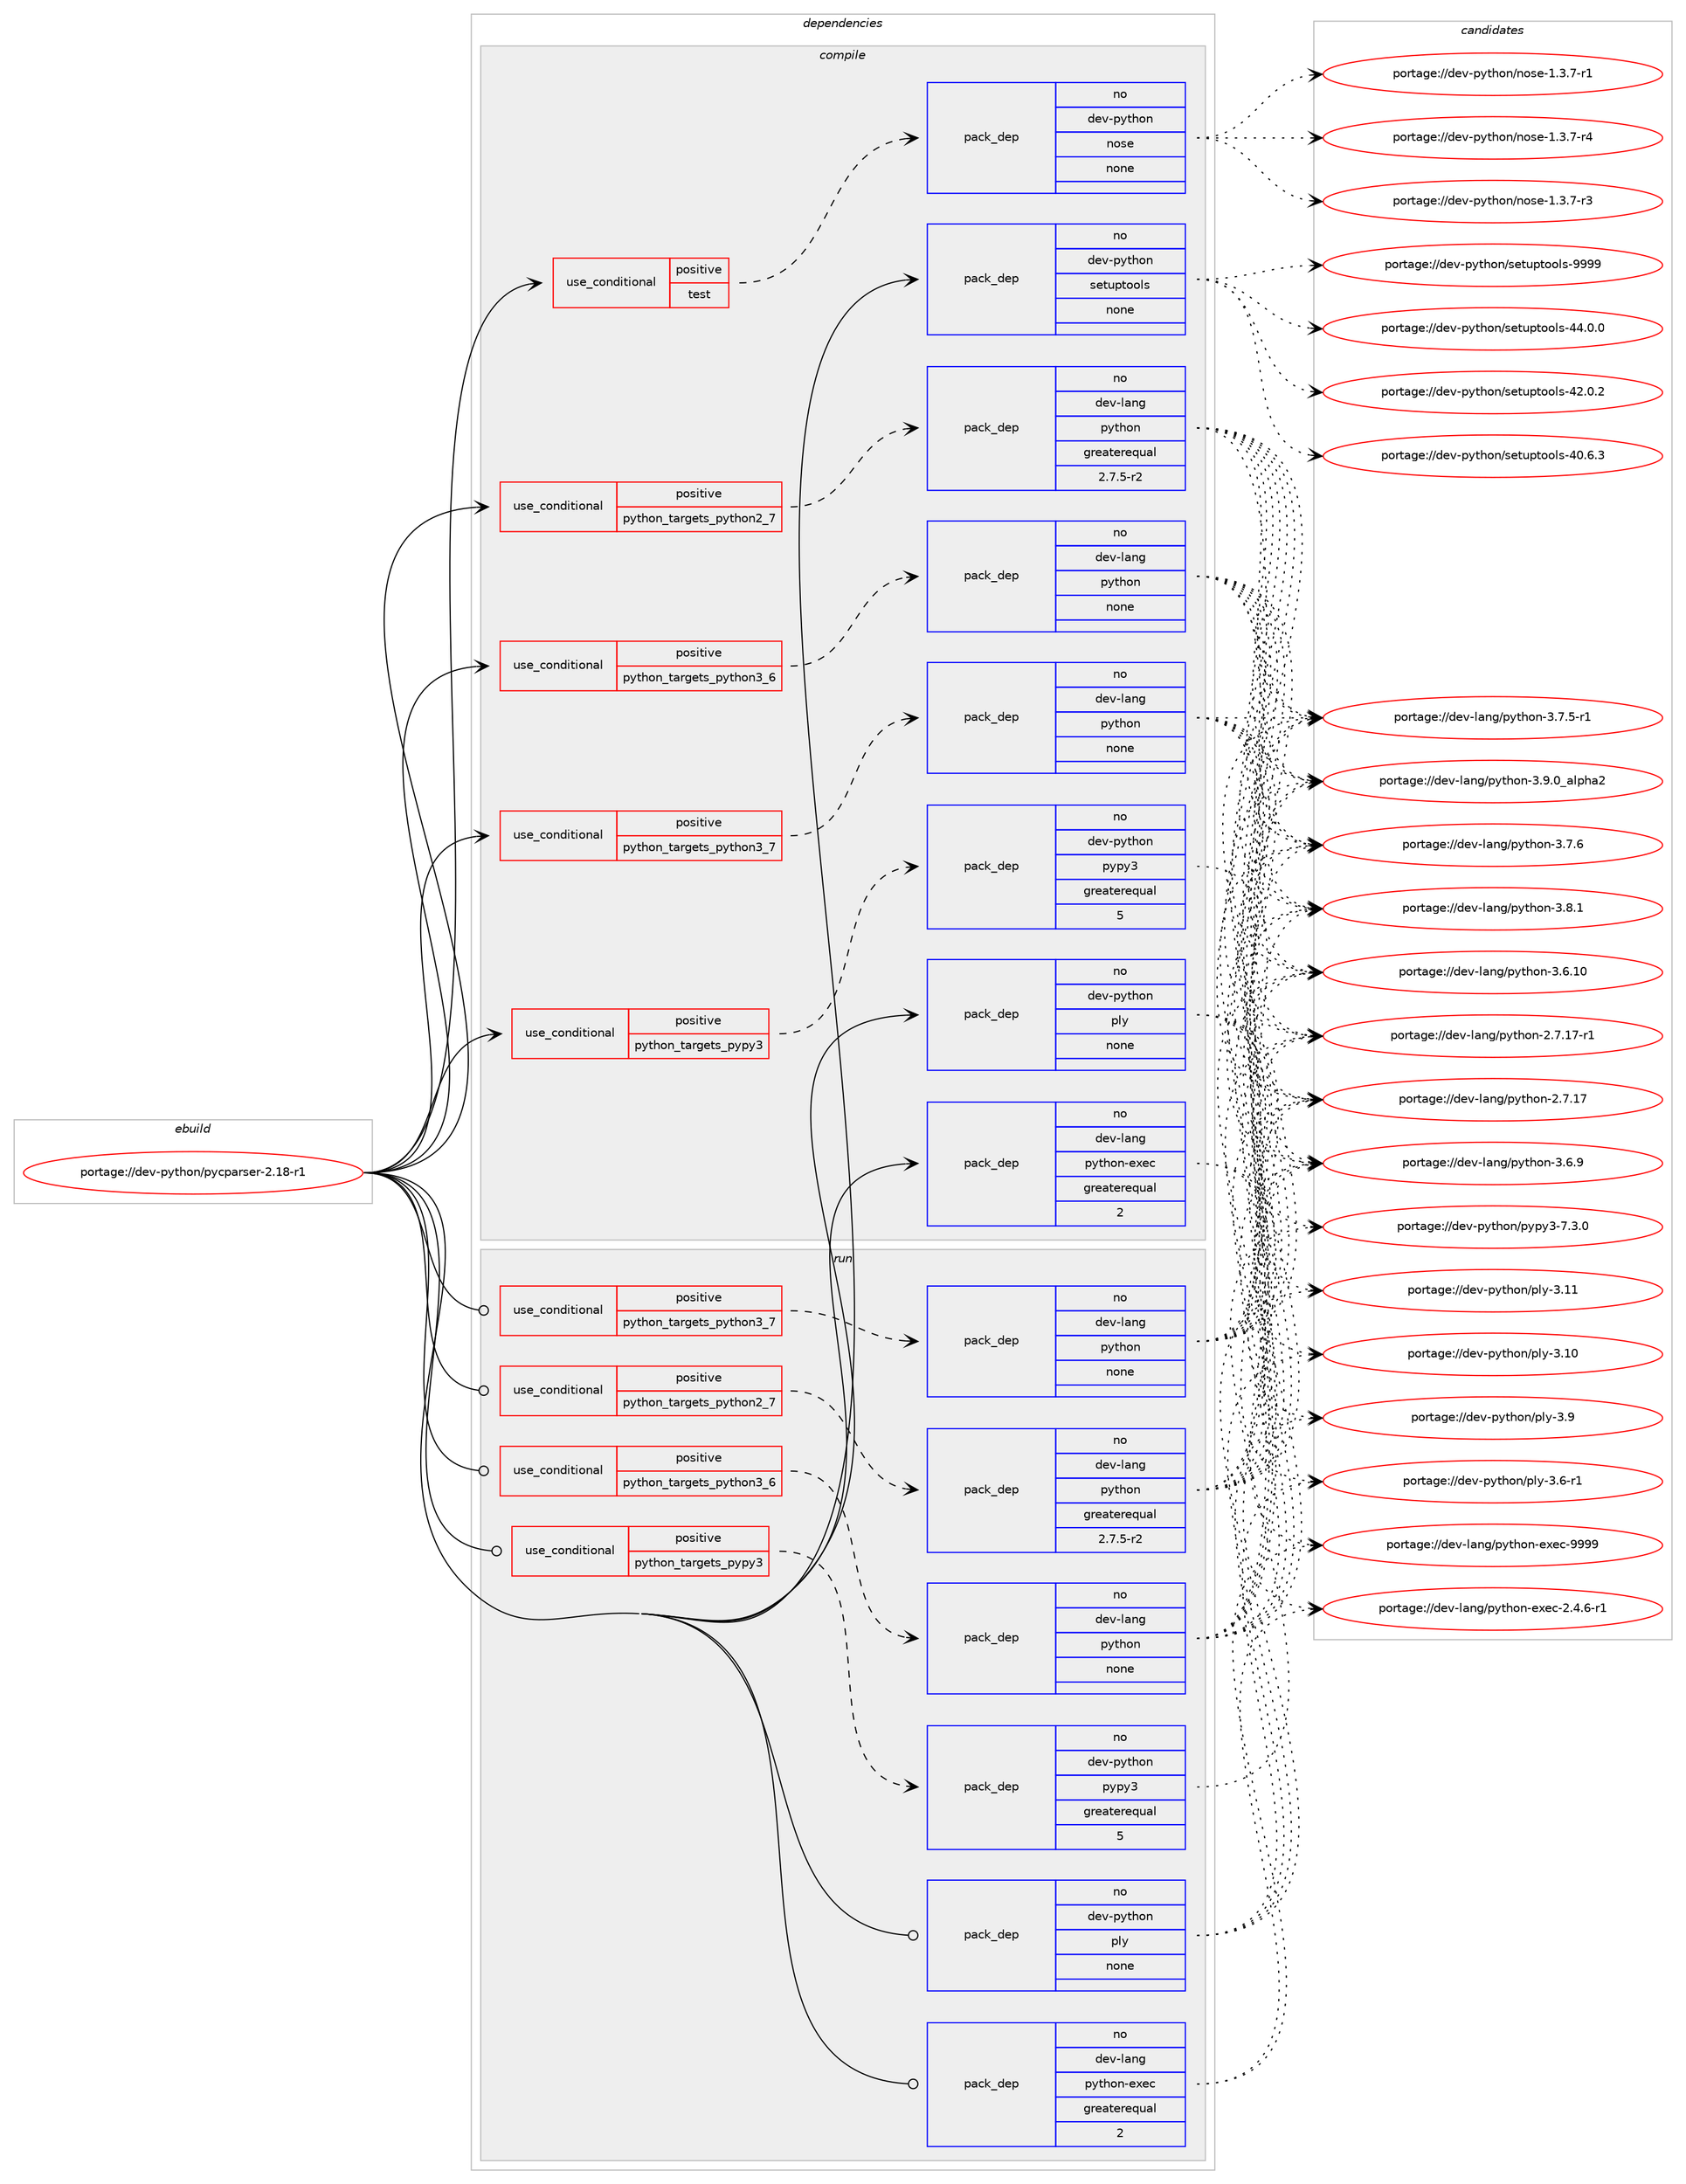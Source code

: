 digraph prolog {

# *************
# Graph options
# *************

newrank=true;
concentrate=true;
compound=true;
graph [rankdir=LR,fontname=Helvetica,fontsize=10,ranksep=1.5];#, ranksep=2.5, nodesep=0.2];
edge  [arrowhead=vee];
node  [fontname=Helvetica,fontsize=10];

# **********
# The ebuild
# **********

subgraph cluster_leftcol {
color=gray;
label=<<i>ebuild</i>>;
id [label="portage://dev-python/pycparser-2.18-r1", color=red, width=4, href="../dev-python/pycparser-2.18-r1.svg"];
}

# ****************
# The dependencies
# ****************

subgraph cluster_midcol {
color=gray;
label=<<i>dependencies</i>>;
subgraph cluster_compile {
fillcolor="#eeeeee";
style=filled;
label=<<i>compile</i>>;
subgraph cond109816 {
dependency439236 [label=<<TABLE BORDER="0" CELLBORDER="1" CELLSPACING="0" CELLPADDING="4"><TR><TD ROWSPAN="3" CELLPADDING="10">use_conditional</TD></TR><TR><TD>positive</TD></TR><TR><TD>python_targets_pypy3</TD></TR></TABLE>>, shape=none, color=red];
subgraph pack324482 {
dependency439237 [label=<<TABLE BORDER="0" CELLBORDER="1" CELLSPACING="0" CELLPADDING="4" WIDTH="220"><TR><TD ROWSPAN="6" CELLPADDING="30">pack_dep</TD></TR><TR><TD WIDTH="110">no</TD></TR><TR><TD>dev-python</TD></TR><TR><TD>pypy3</TD></TR><TR><TD>greaterequal</TD></TR><TR><TD>5</TD></TR></TABLE>>, shape=none, color=blue];
}
dependency439236:e -> dependency439237:w [weight=20,style="dashed",arrowhead="vee"];
}
id:e -> dependency439236:w [weight=20,style="solid",arrowhead="vee"];
subgraph cond109817 {
dependency439238 [label=<<TABLE BORDER="0" CELLBORDER="1" CELLSPACING="0" CELLPADDING="4"><TR><TD ROWSPAN="3" CELLPADDING="10">use_conditional</TD></TR><TR><TD>positive</TD></TR><TR><TD>python_targets_python2_7</TD></TR></TABLE>>, shape=none, color=red];
subgraph pack324483 {
dependency439239 [label=<<TABLE BORDER="0" CELLBORDER="1" CELLSPACING="0" CELLPADDING="4" WIDTH="220"><TR><TD ROWSPAN="6" CELLPADDING="30">pack_dep</TD></TR><TR><TD WIDTH="110">no</TD></TR><TR><TD>dev-lang</TD></TR><TR><TD>python</TD></TR><TR><TD>greaterequal</TD></TR><TR><TD>2.7.5-r2</TD></TR></TABLE>>, shape=none, color=blue];
}
dependency439238:e -> dependency439239:w [weight=20,style="dashed",arrowhead="vee"];
}
id:e -> dependency439238:w [weight=20,style="solid",arrowhead="vee"];
subgraph cond109818 {
dependency439240 [label=<<TABLE BORDER="0" CELLBORDER="1" CELLSPACING="0" CELLPADDING="4"><TR><TD ROWSPAN="3" CELLPADDING="10">use_conditional</TD></TR><TR><TD>positive</TD></TR><TR><TD>python_targets_python3_6</TD></TR></TABLE>>, shape=none, color=red];
subgraph pack324484 {
dependency439241 [label=<<TABLE BORDER="0" CELLBORDER="1" CELLSPACING="0" CELLPADDING="4" WIDTH="220"><TR><TD ROWSPAN="6" CELLPADDING="30">pack_dep</TD></TR><TR><TD WIDTH="110">no</TD></TR><TR><TD>dev-lang</TD></TR><TR><TD>python</TD></TR><TR><TD>none</TD></TR><TR><TD></TD></TR></TABLE>>, shape=none, color=blue];
}
dependency439240:e -> dependency439241:w [weight=20,style="dashed",arrowhead="vee"];
}
id:e -> dependency439240:w [weight=20,style="solid",arrowhead="vee"];
subgraph cond109819 {
dependency439242 [label=<<TABLE BORDER="0" CELLBORDER="1" CELLSPACING="0" CELLPADDING="4"><TR><TD ROWSPAN="3" CELLPADDING="10">use_conditional</TD></TR><TR><TD>positive</TD></TR><TR><TD>python_targets_python3_7</TD></TR></TABLE>>, shape=none, color=red];
subgraph pack324485 {
dependency439243 [label=<<TABLE BORDER="0" CELLBORDER="1" CELLSPACING="0" CELLPADDING="4" WIDTH="220"><TR><TD ROWSPAN="6" CELLPADDING="30">pack_dep</TD></TR><TR><TD WIDTH="110">no</TD></TR><TR><TD>dev-lang</TD></TR><TR><TD>python</TD></TR><TR><TD>none</TD></TR><TR><TD></TD></TR></TABLE>>, shape=none, color=blue];
}
dependency439242:e -> dependency439243:w [weight=20,style="dashed",arrowhead="vee"];
}
id:e -> dependency439242:w [weight=20,style="solid",arrowhead="vee"];
subgraph cond109820 {
dependency439244 [label=<<TABLE BORDER="0" CELLBORDER="1" CELLSPACING="0" CELLPADDING="4"><TR><TD ROWSPAN="3" CELLPADDING="10">use_conditional</TD></TR><TR><TD>positive</TD></TR><TR><TD>test</TD></TR></TABLE>>, shape=none, color=red];
subgraph pack324486 {
dependency439245 [label=<<TABLE BORDER="0" CELLBORDER="1" CELLSPACING="0" CELLPADDING="4" WIDTH="220"><TR><TD ROWSPAN="6" CELLPADDING="30">pack_dep</TD></TR><TR><TD WIDTH="110">no</TD></TR><TR><TD>dev-python</TD></TR><TR><TD>nose</TD></TR><TR><TD>none</TD></TR><TR><TD></TD></TR></TABLE>>, shape=none, color=blue];
}
dependency439244:e -> dependency439245:w [weight=20,style="dashed",arrowhead="vee"];
}
id:e -> dependency439244:w [weight=20,style="solid",arrowhead="vee"];
subgraph pack324487 {
dependency439246 [label=<<TABLE BORDER="0" CELLBORDER="1" CELLSPACING="0" CELLPADDING="4" WIDTH="220"><TR><TD ROWSPAN="6" CELLPADDING="30">pack_dep</TD></TR><TR><TD WIDTH="110">no</TD></TR><TR><TD>dev-lang</TD></TR><TR><TD>python-exec</TD></TR><TR><TD>greaterequal</TD></TR><TR><TD>2</TD></TR></TABLE>>, shape=none, color=blue];
}
id:e -> dependency439246:w [weight=20,style="solid",arrowhead="vee"];
subgraph pack324488 {
dependency439247 [label=<<TABLE BORDER="0" CELLBORDER="1" CELLSPACING="0" CELLPADDING="4" WIDTH="220"><TR><TD ROWSPAN="6" CELLPADDING="30">pack_dep</TD></TR><TR><TD WIDTH="110">no</TD></TR><TR><TD>dev-python</TD></TR><TR><TD>ply</TD></TR><TR><TD>none</TD></TR><TR><TD></TD></TR></TABLE>>, shape=none, color=blue];
}
id:e -> dependency439247:w [weight=20,style="solid",arrowhead="vee"];
subgraph pack324489 {
dependency439248 [label=<<TABLE BORDER="0" CELLBORDER="1" CELLSPACING="0" CELLPADDING="4" WIDTH="220"><TR><TD ROWSPAN="6" CELLPADDING="30">pack_dep</TD></TR><TR><TD WIDTH="110">no</TD></TR><TR><TD>dev-python</TD></TR><TR><TD>setuptools</TD></TR><TR><TD>none</TD></TR><TR><TD></TD></TR></TABLE>>, shape=none, color=blue];
}
id:e -> dependency439248:w [weight=20,style="solid",arrowhead="vee"];
}
subgraph cluster_compileandrun {
fillcolor="#eeeeee";
style=filled;
label=<<i>compile and run</i>>;
}
subgraph cluster_run {
fillcolor="#eeeeee";
style=filled;
label=<<i>run</i>>;
subgraph cond109821 {
dependency439249 [label=<<TABLE BORDER="0" CELLBORDER="1" CELLSPACING="0" CELLPADDING="4"><TR><TD ROWSPAN="3" CELLPADDING="10">use_conditional</TD></TR><TR><TD>positive</TD></TR><TR><TD>python_targets_pypy3</TD></TR></TABLE>>, shape=none, color=red];
subgraph pack324490 {
dependency439250 [label=<<TABLE BORDER="0" CELLBORDER="1" CELLSPACING="0" CELLPADDING="4" WIDTH="220"><TR><TD ROWSPAN="6" CELLPADDING="30">pack_dep</TD></TR><TR><TD WIDTH="110">no</TD></TR><TR><TD>dev-python</TD></TR><TR><TD>pypy3</TD></TR><TR><TD>greaterequal</TD></TR><TR><TD>5</TD></TR></TABLE>>, shape=none, color=blue];
}
dependency439249:e -> dependency439250:w [weight=20,style="dashed",arrowhead="vee"];
}
id:e -> dependency439249:w [weight=20,style="solid",arrowhead="odot"];
subgraph cond109822 {
dependency439251 [label=<<TABLE BORDER="0" CELLBORDER="1" CELLSPACING="0" CELLPADDING="4"><TR><TD ROWSPAN="3" CELLPADDING="10">use_conditional</TD></TR><TR><TD>positive</TD></TR><TR><TD>python_targets_python2_7</TD></TR></TABLE>>, shape=none, color=red];
subgraph pack324491 {
dependency439252 [label=<<TABLE BORDER="0" CELLBORDER="1" CELLSPACING="0" CELLPADDING="4" WIDTH="220"><TR><TD ROWSPAN="6" CELLPADDING="30">pack_dep</TD></TR><TR><TD WIDTH="110">no</TD></TR><TR><TD>dev-lang</TD></TR><TR><TD>python</TD></TR><TR><TD>greaterequal</TD></TR><TR><TD>2.7.5-r2</TD></TR></TABLE>>, shape=none, color=blue];
}
dependency439251:e -> dependency439252:w [weight=20,style="dashed",arrowhead="vee"];
}
id:e -> dependency439251:w [weight=20,style="solid",arrowhead="odot"];
subgraph cond109823 {
dependency439253 [label=<<TABLE BORDER="0" CELLBORDER="1" CELLSPACING="0" CELLPADDING="4"><TR><TD ROWSPAN="3" CELLPADDING="10">use_conditional</TD></TR><TR><TD>positive</TD></TR><TR><TD>python_targets_python3_6</TD></TR></TABLE>>, shape=none, color=red];
subgraph pack324492 {
dependency439254 [label=<<TABLE BORDER="0" CELLBORDER="1" CELLSPACING="0" CELLPADDING="4" WIDTH="220"><TR><TD ROWSPAN="6" CELLPADDING="30">pack_dep</TD></TR><TR><TD WIDTH="110">no</TD></TR><TR><TD>dev-lang</TD></TR><TR><TD>python</TD></TR><TR><TD>none</TD></TR><TR><TD></TD></TR></TABLE>>, shape=none, color=blue];
}
dependency439253:e -> dependency439254:w [weight=20,style="dashed",arrowhead="vee"];
}
id:e -> dependency439253:w [weight=20,style="solid",arrowhead="odot"];
subgraph cond109824 {
dependency439255 [label=<<TABLE BORDER="0" CELLBORDER="1" CELLSPACING="0" CELLPADDING="4"><TR><TD ROWSPAN="3" CELLPADDING="10">use_conditional</TD></TR><TR><TD>positive</TD></TR><TR><TD>python_targets_python3_7</TD></TR></TABLE>>, shape=none, color=red];
subgraph pack324493 {
dependency439256 [label=<<TABLE BORDER="0" CELLBORDER="1" CELLSPACING="0" CELLPADDING="4" WIDTH="220"><TR><TD ROWSPAN="6" CELLPADDING="30">pack_dep</TD></TR><TR><TD WIDTH="110">no</TD></TR><TR><TD>dev-lang</TD></TR><TR><TD>python</TD></TR><TR><TD>none</TD></TR><TR><TD></TD></TR></TABLE>>, shape=none, color=blue];
}
dependency439255:e -> dependency439256:w [weight=20,style="dashed",arrowhead="vee"];
}
id:e -> dependency439255:w [weight=20,style="solid",arrowhead="odot"];
subgraph pack324494 {
dependency439257 [label=<<TABLE BORDER="0" CELLBORDER="1" CELLSPACING="0" CELLPADDING="4" WIDTH="220"><TR><TD ROWSPAN="6" CELLPADDING="30">pack_dep</TD></TR><TR><TD WIDTH="110">no</TD></TR><TR><TD>dev-lang</TD></TR><TR><TD>python-exec</TD></TR><TR><TD>greaterequal</TD></TR><TR><TD>2</TD></TR></TABLE>>, shape=none, color=blue];
}
id:e -> dependency439257:w [weight=20,style="solid",arrowhead="odot"];
subgraph pack324495 {
dependency439258 [label=<<TABLE BORDER="0" CELLBORDER="1" CELLSPACING="0" CELLPADDING="4" WIDTH="220"><TR><TD ROWSPAN="6" CELLPADDING="30">pack_dep</TD></TR><TR><TD WIDTH="110">no</TD></TR><TR><TD>dev-python</TD></TR><TR><TD>ply</TD></TR><TR><TD>none</TD></TR><TR><TD></TD></TR></TABLE>>, shape=none, color=blue];
}
id:e -> dependency439258:w [weight=20,style="solid",arrowhead="odot"];
}
}

# **************
# The candidates
# **************

subgraph cluster_choices {
rank=same;
color=gray;
label=<<i>candidates</i>>;

subgraph choice324482 {
color=black;
nodesep=1;
choice100101118451121211161041111104711212111212151455546514648 [label="portage://dev-python/pypy3-7.3.0", color=red, width=4,href="../dev-python/pypy3-7.3.0.svg"];
dependency439237:e -> choice100101118451121211161041111104711212111212151455546514648:w [style=dotted,weight="100"];
}
subgraph choice324483 {
color=black;
nodesep=1;
choice10010111845108971101034711212111610411111045514657464895971081121049750 [label="portage://dev-lang/python-3.9.0_alpha2", color=red, width=4,href="../dev-lang/python-3.9.0_alpha2.svg"];
choice100101118451089711010347112121116104111110455146564649 [label="portage://dev-lang/python-3.8.1", color=red, width=4,href="../dev-lang/python-3.8.1.svg"];
choice100101118451089711010347112121116104111110455146554654 [label="portage://dev-lang/python-3.7.6", color=red, width=4,href="../dev-lang/python-3.7.6.svg"];
choice1001011184510897110103471121211161041111104551465546534511449 [label="portage://dev-lang/python-3.7.5-r1", color=red, width=4,href="../dev-lang/python-3.7.5-r1.svg"];
choice100101118451089711010347112121116104111110455146544657 [label="portage://dev-lang/python-3.6.9", color=red, width=4,href="../dev-lang/python-3.6.9.svg"];
choice10010111845108971101034711212111610411111045514654464948 [label="portage://dev-lang/python-3.6.10", color=red, width=4,href="../dev-lang/python-3.6.10.svg"];
choice100101118451089711010347112121116104111110455046554649554511449 [label="portage://dev-lang/python-2.7.17-r1", color=red, width=4,href="../dev-lang/python-2.7.17-r1.svg"];
choice10010111845108971101034711212111610411111045504655464955 [label="portage://dev-lang/python-2.7.17", color=red, width=4,href="../dev-lang/python-2.7.17.svg"];
dependency439239:e -> choice10010111845108971101034711212111610411111045514657464895971081121049750:w [style=dotted,weight="100"];
dependency439239:e -> choice100101118451089711010347112121116104111110455146564649:w [style=dotted,weight="100"];
dependency439239:e -> choice100101118451089711010347112121116104111110455146554654:w [style=dotted,weight="100"];
dependency439239:e -> choice1001011184510897110103471121211161041111104551465546534511449:w [style=dotted,weight="100"];
dependency439239:e -> choice100101118451089711010347112121116104111110455146544657:w [style=dotted,weight="100"];
dependency439239:e -> choice10010111845108971101034711212111610411111045514654464948:w [style=dotted,weight="100"];
dependency439239:e -> choice100101118451089711010347112121116104111110455046554649554511449:w [style=dotted,weight="100"];
dependency439239:e -> choice10010111845108971101034711212111610411111045504655464955:w [style=dotted,weight="100"];
}
subgraph choice324484 {
color=black;
nodesep=1;
choice10010111845108971101034711212111610411111045514657464895971081121049750 [label="portage://dev-lang/python-3.9.0_alpha2", color=red, width=4,href="../dev-lang/python-3.9.0_alpha2.svg"];
choice100101118451089711010347112121116104111110455146564649 [label="portage://dev-lang/python-3.8.1", color=red, width=4,href="../dev-lang/python-3.8.1.svg"];
choice100101118451089711010347112121116104111110455146554654 [label="portage://dev-lang/python-3.7.6", color=red, width=4,href="../dev-lang/python-3.7.6.svg"];
choice1001011184510897110103471121211161041111104551465546534511449 [label="portage://dev-lang/python-3.7.5-r1", color=red, width=4,href="../dev-lang/python-3.7.5-r1.svg"];
choice100101118451089711010347112121116104111110455146544657 [label="portage://dev-lang/python-3.6.9", color=red, width=4,href="../dev-lang/python-3.6.9.svg"];
choice10010111845108971101034711212111610411111045514654464948 [label="portage://dev-lang/python-3.6.10", color=red, width=4,href="../dev-lang/python-3.6.10.svg"];
choice100101118451089711010347112121116104111110455046554649554511449 [label="portage://dev-lang/python-2.7.17-r1", color=red, width=4,href="../dev-lang/python-2.7.17-r1.svg"];
choice10010111845108971101034711212111610411111045504655464955 [label="portage://dev-lang/python-2.7.17", color=red, width=4,href="../dev-lang/python-2.7.17.svg"];
dependency439241:e -> choice10010111845108971101034711212111610411111045514657464895971081121049750:w [style=dotted,weight="100"];
dependency439241:e -> choice100101118451089711010347112121116104111110455146564649:w [style=dotted,weight="100"];
dependency439241:e -> choice100101118451089711010347112121116104111110455146554654:w [style=dotted,weight="100"];
dependency439241:e -> choice1001011184510897110103471121211161041111104551465546534511449:w [style=dotted,weight="100"];
dependency439241:e -> choice100101118451089711010347112121116104111110455146544657:w [style=dotted,weight="100"];
dependency439241:e -> choice10010111845108971101034711212111610411111045514654464948:w [style=dotted,weight="100"];
dependency439241:e -> choice100101118451089711010347112121116104111110455046554649554511449:w [style=dotted,weight="100"];
dependency439241:e -> choice10010111845108971101034711212111610411111045504655464955:w [style=dotted,weight="100"];
}
subgraph choice324485 {
color=black;
nodesep=1;
choice10010111845108971101034711212111610411111045514657464895971081121049750 [label="portage://dev-lang/python-3.9.0_alpha2", color=red, width=4,href="../dev-lang/python-3.9.0_alpha2.svg"];
choice100101118451089711010347112121116104111110455146564649 [label="portage://dev-lang/python-3.8.1", color=red, width=4,href="../dev-lang/python-3.8.1.svg"];
choice100101118451089711010347112121116104111110455146554654 [label="portage://dev-lang/python-3.7.6", color=red, width=4,href="../dev-lang/python-3.7.6.svg"];
choice1001011184510897110103471121211161041111104551465546534511449 [label="portage://dev-lang/python-3.7.5-r1", color=red, width=4,href="../dev-lang/python-3.7.5-r1.svg"];
choice100101118451089711010347112121116104111110455146544657 [label="portage://dev-lang/python-3.6.9", color=red, width=4,href="../dev-lang/python-3.6.9.svg"];
choice10010111845108971101034711212111610411111045514654464948 [label="portage://dev-lang/python-3.6.10", color=red, width=4,href="../dev-lang/python-3.6.10.svg"];
choice100101118451089711010347112121116104111110455046554649554511449 [label="portage://dev-lang/python-2.7.17-r1", color=red, width=4,href="../dev-lang/python-2.7.17-r1.svg"];
choice10010111845108971101034711212111610411111045504655464955 [label="portage://dev-lang/python-2.7.17", color=red, width=4,href="../dev-lang/python-2.7.17.svg"];
dependency439243:e -> choice10010111845108971101034711212111610411111045514657464895971081121049750:w [style=dotted,weight="100"];
dependency439243:e -> choice100101118451089711010347112121116104111110455146564649:w [style=dotted,weight="100"];
dependency439243:e -> choice100101118451089711010347112121116104111110455146554654:w [style=dotted,weight="100"];
dependency439243:e -> choice1001011184510897110103471121211161041111104551465546534511449:w [style=dotted,weight="100"];
dependency439243:e -> choice100101118451089711010347112121116104111110455146544657:w [style=dotted,weight="100"];
dependency439243:e -> choice10010111845108971101034711212111610411111045514654464948:w [style=dotted,weight="100"];
dependency439243:e -> choice100101118451089711010347112121116104111110455046554649554511449:w [style=dotted,weight="100"];
dependency439243:e -> choice10010111845108971101034711212111610411111045504655464955:w [style=dotted,weight="100"];
}
subgraph choice324486 {
color=black;
nodesep=1;
choice10010111845112121116104111110471101111151014549465146554511452 [label="portage://dev-python/nose-1.3.7-r4", color=red, width=4,href="../dev-python/nose-1.3.7-r4.svg"];
choice10010111845112121116104111110471101111151014549465146554511451 [label="portage://dev-python/nose-1.3.7-r3", color=red, width=4,href="../dev-python/nose-1.3.7-r3.svg"];
choice10010111845112121116104111110471101111151014549465146554511449 [label="portage://dev-python/nose-1.3.7-r1", color=red, width=4,href="../dev-python/nose-1.3.7-r1.svg"];
dependency439245:e -> choice10010111845112121116104111110471101111151014549465146554511452:w [style=dotted,weight="100"];
dependency439245:e -> choice10010111845112121116104111110471101111151014549465146554511451:w [style=dotted,weight="100"];
dependency439245:e -> choice10010111845112121116104111110471101111151014549465146554511449:w [style=dotted,weight="100"];
}
subgraph choice324487 {
color=black;
nodesep=1;
choice10010111845108971101034711212111610411111045101120101994557575757 [label="portage://dev-lang/python-exec-9999", color=red, width=4,href="../dev-lang/python-exec-9999.svg"];
choice10010111845108971101034711212111610411111045101120101994550465246544511449 [label="portage://dev-lang/python-exec-2.4.6-r1", color=red, width=4,href="../dev-lang/python-exec-2.4.6-r1.svg"];
dependency439246:e -> choice10010111845108971101034711212111610411111045101120101994557575757:w [style=dotted,weight="100"];
dependency439246:e -> choice10010111845108971101034711212111610411111045101120101994550465246544511449:w [style=dotted,weight="100"];
}
subgraph choice324488 {
color=black;
nodesep=1;
choice100101118451121211161041111104711210812145514657 [label="portage://dev-python/ply-3.9", color=red, width=4,href="../dev-python/ply-3.9.svg"];
choice1001011184511212111610411111047112108121455146544511449 [label="portage://dev-python/ply-3.6-r1", color=red, width=4,href="../dev-python/ply-3.6-r1.svg"];
choice10010111845112121116104111110471121081214551464949 [label="portage://dev-python/ply-3.11", color=red, width=4,href="../dev-python/ply-3.11.svg"];
choice10010111845112121116104111110471121081214551464948 [label="portage://dev-python/ply-3.10", color=red, width=4,href="../dev-python/ply-3.10.svg"];
dependency439247:e -> choice100101118451121211161041111104711210812145514657:w [style=dotted,weight="100"];
dependency439247:e -> choice1001011184511212111610411111047112108121455146544511449:w [style=dotted,weight="100"];
dependency439247:e -> choice10010111845112121116104111110471121081214551464949:w [style=dotted,weight="100"];
dependency439247:e -> choice10010111845112121116104111110471121081214551464948:w [style=dotted,weight="100"];
}
subgraph choice324489 {
color=black;
nodesep=1;
choice10010111845112121116104111110471151011161171121161111111081154557575757 [label="portage://dev-python/setuptools-9999", color=red, width=4,href="../dev-python/setuptools-9999.svg"];
choice100101118451121211161041111104711510111611711211611111110811545525246484648 [label="portage://dev-python/setuptools-44.0.0", color=red, width=4,href="../dev-python/setuptools-44.0.0.svg"];
choice100101118451121211161041111104711510111611711211611111110811545525046484650 [label="portage://dev-python/setuptools-42.0.2", color=red, width=4,href="../dev-python/setuptools-42.0.2.svg"];
choice100101118451121211161041111104711510111611711211611111110811545524846544651 [label="portage://dev-python/setuptools-40.6.3", color=red, width=4,href="../dev-python/setuptools-40.6.3.svg"];
dependency439248:e -> choice10010111845112121116104111110471151011161171121161111111081154557575757:w [style=dotted,weight="100"];
dependency439248:e -> choice100101118451121211161041111104711510111611711211611111110811545525246484648:w [style=dotted,weight="100"];
dependency439248:e -> choice100101118451121211161041111104711510111611711211611111110811545525046484650:w [style=dotted,weight="100"];
dependency439248:e -> choice100101118451121211161041111104711510111611711211611111110811545524846544651:w [style=dotted,weight="100"];
}
subgraph choice324490 {
color=black;
nodesep=1;
choice100101118451121211161041111104711212111212151455546514648 [label="portage://dev-python/pypy3-7.3.0", color=red, width=4,href="../dev-python/pypy3-7.3.0.svg"];
dependency439250:e -> choice100101118451121211161041111104711212111212151455546514648:w [style=dotted,weight="100"];
}
subgraph choice324491 {
color=black;
nodesep=1;
choice10010111845108971101034711212111610411111045514657464895971081121049750 [label="portage://dev-lang/python-3.9.0_alpha2", color=red, width=4,href="../dev-lang/python-3.9.0_alpha2.svg"];
choice100101118451089711010347112121116104111110455146564649 [label="portage://dev-lang/python-3.8.1", color=red, width=4,href="../dev-lang/python-3.8.1.svg"];
choice100101118451089711010347112121116104111110455146554654 [label="portage://dev-lang/python-3.7.6", color=red, width=4,href="../dev-lang/python-3.7.6.svg"];
choice1001011184510897110103471121211161041111104551465546534511449 [label="portage://dev-lang/python-3.7.5-r1", color=red, width=4,href="../dev-lang/python-3.7.5-r1.svg"];
choice100101118451089711010347112121116104111110455146544657 [label="portage://dev-lang/python-3.6.9", color=red, width=4,href="../dev-lang/python-3.6.9.svg"];
choice10010111845108971101034711212111610411111045514654464948 [label="portage://dev-lang/python-3.6.10", color=red, width=4,href="../dev-lang/python-3.6.10.svg"];
choice100101118451089711010347112121116104111110455046554649554511449 [label="portage://dev-lang/python-2.7.17-r1", color=red, width=4,href="../dev-lang/python-2.7.17-r1.svg"];
choice10010111845108971101034711212111610411111045504655464955 [label="portage://dev-lang/python-2.7.17", color=red, width=4,href="../dev-lang/python-2.7.17.svg"];
dependency439252:e -> choice10010111845108971101034711212111610411111045514657464895971081121049750:w [style=dotted,weight="100"];
dependency439252:e -> choice100101118451089711010347112121116104111110455146564649:w [style=dotted,weight="100"];
dependency439252:e -> choice100101118451089711010347112121116104111110455146554654:w [style=dotted,weight="100"];
dependency439252:e -> choice1001011184510897110103471121211161041111104551465546534511449:w [style=dotted,weight="100"];
dependency439252:e -> choice100101118451089711010347112121116104111110455146544657:w [style=dotted,weight="100"];
dependency439252:e -> choice10010111845108971101034711212111610411111045514654464948:w [style=dotted,weight="100"];
dependency439252:e -> choice100101118451089711010347112121116104111110455046554649554511449:w [style=dotted,weight="100"];
dependency439252:e -> choice10010111845108971101034711212111610411111045504655464955:w [style=dotted,weight="100"];
}
subgraph choice324492 {
color=black;
nodesep=1;
choice10010111845108971101034711212111610411111045514657464895971081121049750 [label="portage://dev-lang/python-3.9.0_alpha2", color=red, width=4,href="../dev-lang/python-3.9.0_alpha2.svg"];
choice100101118451089711010347112121116104111110455146564649 [label="portage://dev-lang/python-3.8.1", color=red, width=4,href="../dev-lang/python-3.8.1.svg"];
choice100101118451089711010347112121116104111110455146554654 [label="portage://dev-lang/python-3.7.6", color=red, width=4,href="../dev-lang/python-3.7.6.svg"];
choice1001011184510897110103471121211161041111104551465546534511449 [label="portage://dev-lang/python-3.7.5-r1", color=red, width=4,href="../dev-lang/python-3.7.5-r1.svg"];
choice100101118451089711010347112121116104111110455146544657 [label="portage://dev-lang/python-3.6.9", color=red, width=4,href="../dev-lang/python-3.6.9.svg"];
choice10010111845108971101034711212111610411111045514654464948 [label="portage://dev-lang/python-3.6.10", color=red, width=4,href="../dev-lang/python-3.6.10.svg"];
choice100101118451089711010347112121116104111110455046554649554511449 [label="portage://dev-lang/python-2.7.17-r1", color=red, width=4,href="../dev-lang/python-2.7.17-r1.svg"];
choice10010111845108971101034711212111610411111045504655464955 [label="portage://dev-lang/python-2.7.17", color=red, width=4,href="../dev-lang/python-2.7.17.svg"];
dependency439254:e -> choice10010111845108971101034711212111610411111045514657464895971081121049750:w [style=dotted,weight="100"];
dependency439254:e -> choice100101118451089711010347112121116104111110455146564649:w [style=dotted,weight="100"];
dependency439254:e -> choice100101118451089711010347112121116104111110455146554654:w [style=dotted,weight="100"];
dependency439254:e -> choice1001011184510897110103471121211161041111104551465546534511449:w [style=dotted,weight="100"];
dependency439254:e -> choice100101118451089711010347112121116104111110455146544657:w [style=dotted,weight="100"];
dependency439254:e -> choice10010111845108971101034711212111610411111045514654464948:w [style=dotted,weight="100"];
dependency439254:e -> choice100101118451089711010347112121116104111110455046554649554511449:w [style=dotted,weight="100"];
dependency439254:e -> choice10010111845108971101034711212111610411111045504655464955:w [style=dotted,weight="100"];
}
subgraph choice324493 {
color=black;
nodesep=1;
choice10010111845108971101034711212111610411111045514657464895971081121049750 [label="portage://dev-lang/python-3.9.0_alpha2", color=red, width=4,href="../dev-lang/python-3.9.0_alpha2.svg"];
choice100101118451089711010347112121116104111110455146564649 [label="portage://dev-lang/python-3.8.1", color=red, width=4,href="../dev-lang/python-3.8.1.svg"];
choice100101118451089711010347112121116104111110455146554654 [label="portage://dev-lang/python-3.7.6", color=red, width=4,href="../dev-lang/python-3.7.6.svg"];
choice1001011184510897110103471121211161041111104551465546534511449 [label="portage://dev-lang/python-3.7.5-r1", color=red, width=4,href="../dev-lang/python-3.7.5-r1.svg"];
choice100101118451089711010347112121116104111110455146544657 [label="portage://dev-lang/python-3.6.9", color=red, width=4,href="../dev-lang/python-3.6.9.svg"];
choice10010111845108971101034711212111610411111045514654464948 [label="portage://dev-lang/python-3.6.10", color=red, width=4,href="../dev-lang/python-3.6.10.svg"];
choice100101118451089711010347112121116104111110455046554649554511449 [label="portage://dev-lang/python-2.7.17-r1", color=red, width=4,href="../dev-lang/python-2.7.17-r1.svg"];
choice10010111845108971101034711212111610411111045504655464955 [label="portage://dev-lang/python-2.7.17", color=red, width=4,href="../dev-lang/python-2.7.17.svg"];
dependency439256:e -> choice10010111845108971101034711212111610411111045514657464895971081121049750:w [style=dotted,weight="100"];
dependency439256:e -> choice100101118451089711010347112121116104111110455146564649:w [style=dotted,weight="100"];
dependency439256:e -> choice100101118451089711010347112121116104111110455146554654:w [style=dotted,weight="100"];
dependency439256:e -> choice1001011184510897110103471121211161041111104551465546534511449:w [style=dotted,weight="100"];
dependency439256:e -> choice100101118451089711010347112121116104111110455146544657:w [style=dotted,weight="100"];
dependency439256:e -> choice10010111845108971101034711212111610411111045514654464948:w [style=dotted,weight="100"];
dependency439256:e -> choice100101118451089711010347112121116104111110455046554649554511449:w [style=dotted,weight="100"];
dependency439256:e -> choice10010111845108971101034711212111610411111045504655464955:w [style=dotted,weight="100"];
}
subgraph choice324494 {
color=black;
nodesep=1;
choice10010111845108971101034711212111610411111045101120101994557575757 [label="portage://dev-lang/python-exec-9999", color=red, width=4,href="../dev-lang/python-exec-9999.svg"];
choice10010111845108971101034711212111610411111045101120101994550465246544511449 [label="portage://dev-lang/python-exec-2.4.6-r1", color=red, width=4,href="../dev-lang/python-exec-2.4.6-r1.svg"];
dependency439257:e -> choice10010111845108971101034711212111610411111045101120101994557575757:w [style=dotted,weight="100"];
dependency439257:e -> choice10010111845108971101034711212111610411111045101120101994550465246544511449:w [style=dotted,weight="100"];
}
subgraph choice324495 {
color=black;
nodesep=1;
choice100101118451121211161041111104711210812145514657 [label="portage://dev-python/ply-3.9", color=red, width=4,href="../dev-python/ply-3.9.svg"];
choice1001011184511212111610411111047112108121455146544511449 [label="portage://dev-python/ply-3.6-r1", color=red, width=4,href="../dev-python/ply-3.6-r1.svg"];
choice10010111845112121116104111110471121081214551464949 [label="portage://dev-python/ply-3.11", color=red, width=4,href="../dev-python/ply-3.11.svg"];
choice10010111845112121116104111110471121081214551464948 [label="portage://dev-python/ply-3.10", color=red, width=4,href="../dev-python/ply-3.10.svg"];
dependency439258:e -> choice100101118451121211161041111104711210812145514657:w [style=dotted,weight="100"];
dependency439258:e -> choice1001011184511212111610411111047112108121455146544511449:w [style=dotted,weight="100"];
dependency439258:e -> choice10010111845112121116104111110471121081214551464949:w [style=dotted,weight="100"];
dependency439258:e -> choice10010111845112121116104111110471121081214551464948:w [style=dotted,weight="100"];
}
}

}
